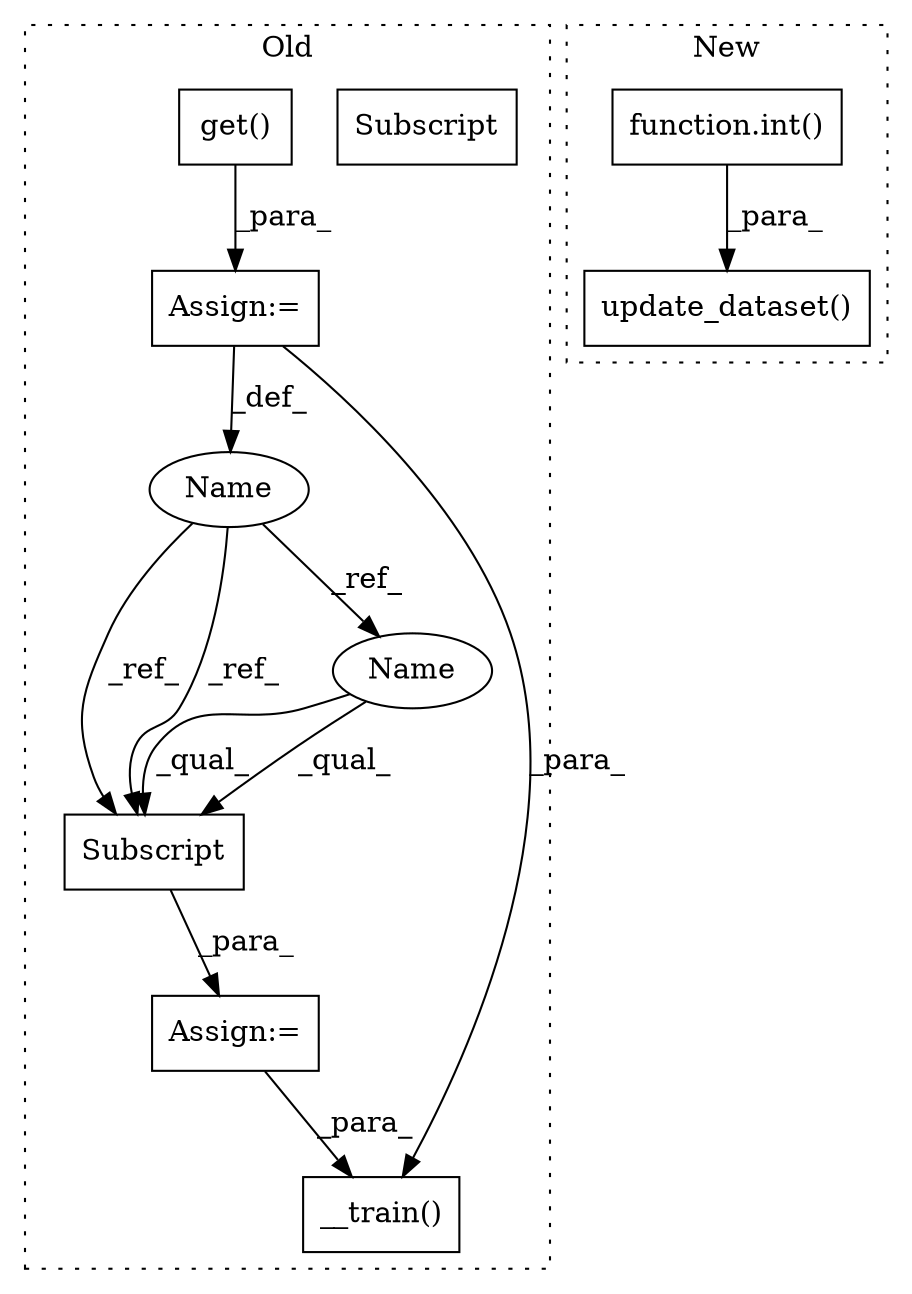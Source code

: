 digraph G {
subgraph cluster0 {
1 [label="Subscript" a="63" s="2787,0" l="36,0" shape="box"];
4 [label="Name" a="87" s="2632" l="15" shape="ellipse"];
5 [label="Assign:=" a="68" s="2784" l="3" shape="box"];
6 [label="__train()" a="75" s="3509,3578" l="13,1" shape="box"];
7 [label="get()" a="75" s="2650,2702" l="15,1" shape="box"];
8 [label="Assign:=" a="68" s="2647" l="3" shape="box"];
9 [label="Subscript" a="63" s="2787,0" l="36,0" shape="box"];
10 [label="Name" a="87" s="2787" l="15" shape="ellipse"];
label = "Old";
style="dotted";
}
subgraph cluster1 {
2 [label="update_dataset()" a="75" s="3048,3109" l="41,1" shape="box"];
3 [label="function.int()" a="75" s="3089,3108" l="4,1" shape="box"];
label = "New";
style="dotted";
}
3 -> 2 [label="_para_"];
4 -> 9 [label="_ref_"];
4 -> 9 [label="_ref_"];
4 -> 10 [label="_ref_"];
5 -> 6 [label="_para_"];
7 -> 8 [label="_para_"];
8 -> 4 [label="_def_"];
8 -> 6 [label="_para_"];
9 -> 5 [label="_para_"];
10 -> 9 [label="_qual_"];
10 -> 9 [label="_qual_"];
}